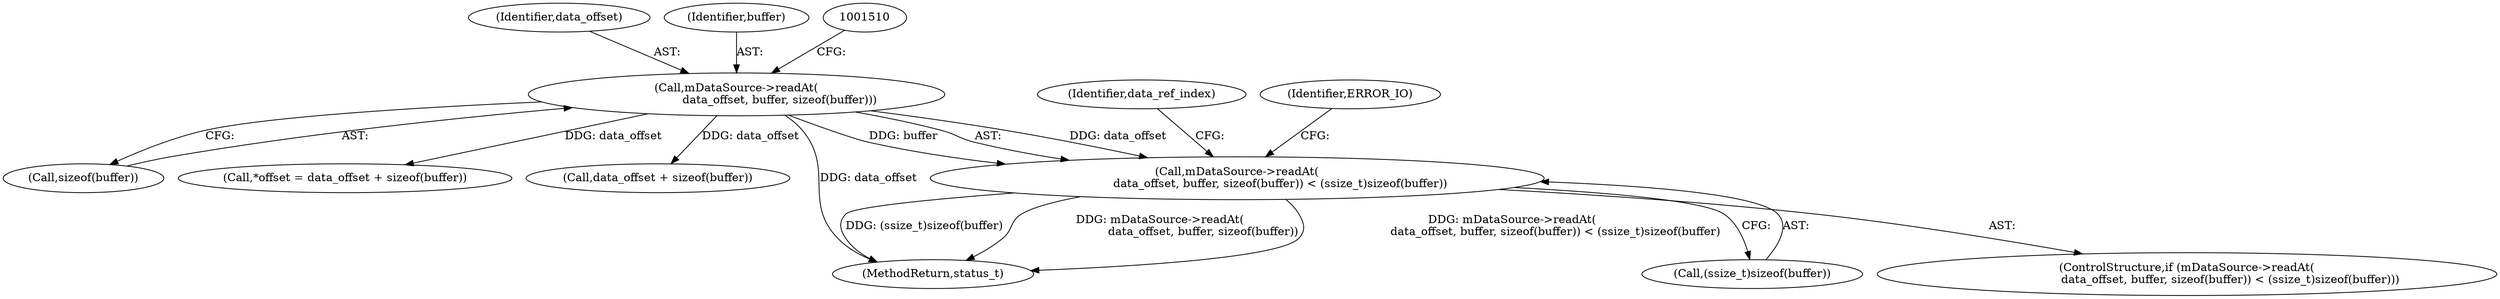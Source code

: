 digraph "0_Android_6fe85f7e15203e48df2cc3e8e1c4bc6ad49dc968@API" {
"1001503" [label="(Call,mDataSource->readAt(\n                        data_offset, buffer, sizeof(buffer)) < (ssize_t)sizeof(buffer))"];
"1001504" [label="(Call,mDataSource->readAt(\n                        data_offset, buffer, sizeof(buffer)))"];
"1001505" [label="(Identifier,data_offset)"];
"1001518" [label="(Identifier,data_ref_index)"];
"1001503" [label="(Call,mDataSource->readAt(\n                        data_offset, buffer, sizeof(buffer)) < (ssize_t)sizeof(buffer))"];
"1001506" [label="(Identifier,buffer)"];
"1001507" [label="(Call,sizeof(buffer))"];
"1001588" [label="(Call,*offset = data_offset + sizeof(buffer))"];
"1001502" [label="(ControlStructure,if (mDataSource->readAt(\n                        data_offset, buffer, sizeof(buffer)) < (ssize_t)sizeof(buffer)))"];
"1001591" [label="(Call,data_offset + sizeof(buffer))"];
"1002931" [label="(MethodReturn,status_t)"];
"1001515" [label="(Identifier,ERROR_IO)"];
"1001509" [label="(Call,(ssize_t)sizeof(buffer))"];
"1001504" [label="(Call,mDataSource->readAt(\n                        data_offset, buffer, sizeof(buffer)))"];
"1001503" -> "1001502"  [label="AST: "];
"1001503" -> "1001509"  [label="CFG: "];
"1001504" -> "1001503"  [label="AST: "];
"1001509" -> "1001503"  [label="AST: "];
"1001515" -> "1001503"  [label="CFG: "];
"1001518" -> "1001503"  [label="CFG: "];
"1001503" -> "1002931"  [label="DDG: (ssize_t)sizeof(buffer)"];
"1001503" -> "1002931"  [label="DDG: mDataSource->readAt(\n                        data_offset, buffer, sizeof(buffer))"];
"1001503" -> "1002931"  [label="DDG: mDataSource->readAt(\n                        data_offset, buffer, sizeof(buffer)) < (ssize_t)sizeof(buffer)"];
"1001504" -> "1001503"  [label="DDG: data_offset"];
"1001504" -> "1001503"  [label="DDG: buffer"];
"1001504" -> "1001507"  [label="CFG: "];
"1001505" -> "1001504"  [label="AST: "];
"1001506" -> "1001504"  [label="AST: "];
"1001507" -> "1001504"  [label="AST: "];
"1001510" -> "1001504"  [label="CFG: "];
"1001504" -> "1002931"  [label="DDG: data_offset"];
"1001504" -> "1001588"  [label="DDG: data_offset"];
"1001504" -> "1001591"  [label="DDG: data_offset"];
}
